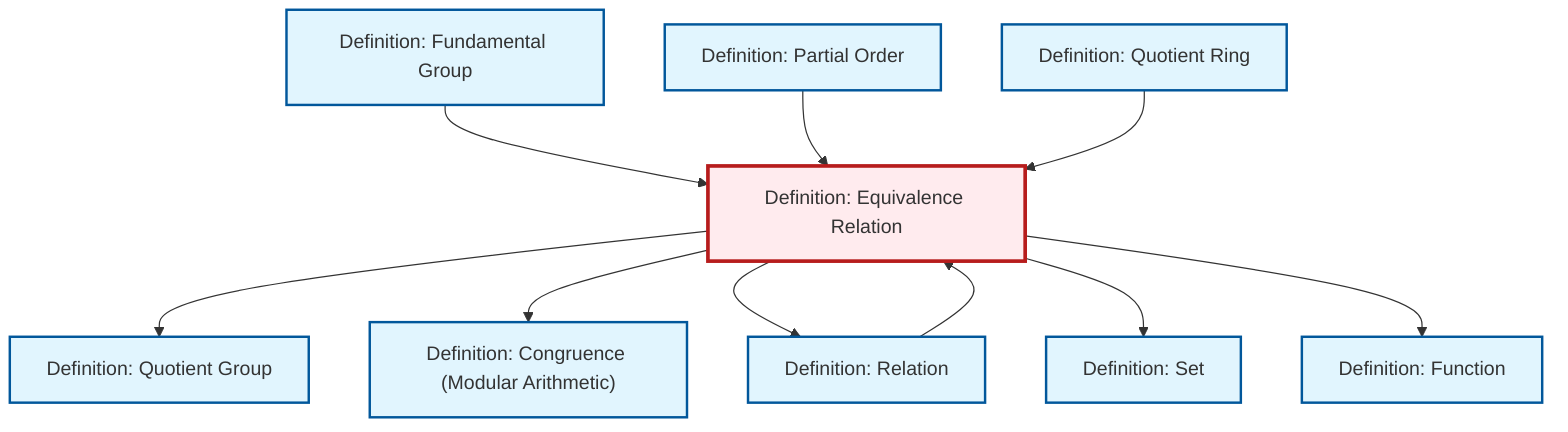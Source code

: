 graph TD
    classDef definition fill:#e1f5fe,stroke:#01579b,stroke-width:2px
    classDef theorem fill:#f3e5f5,stroke:#4a148c,stroke-width:2px
    classDef axiom fill:#fff3e0,stroke:#e65100,stroke-width:2px
    classDef example fill:#e8f5e9,stroke:#1b5e20,stroke-width:2px
    classDef current fill:#ffebee,stroke:#b71c1c,stroke-width:3px
    def-fundamental-group["Definition: Fundamental Group"]:::definition
    def-congruence["Definition: Congruence (Modular Arithmetic)"]:::definition
    def-function["Definition: Function"]:::definition
    def-relation["Definition: Relation"]:::definition
    def-partial-order["Definition: Partial Order"]:::definition
    def-set["Definition: Set"]:::definition
    def-quotient-ring["Definition: Quotient Ring"]:::definition
    def-equivalence-relation["Definition: Equivalence Relation"]:::definition
    def-quotient-group["Definition: Quotient Group"]:::definition
    def-relation --> def-equivalence-relation
    def-fundamental-group --> def-equivalence-relation
    def-equivalence-relation --> def-quotient-group
    def-equivalence-relation --> def-congruence
    def-equivalence-relation --> def-relation
    def-partial-order --> def-equivalence-relation
    def-equivalence-relation --> def-set
    def-quotient-ring --> def-equivalence-relation
    def-equivalence-relation --> def-function
    class def-equivalence-relation current
